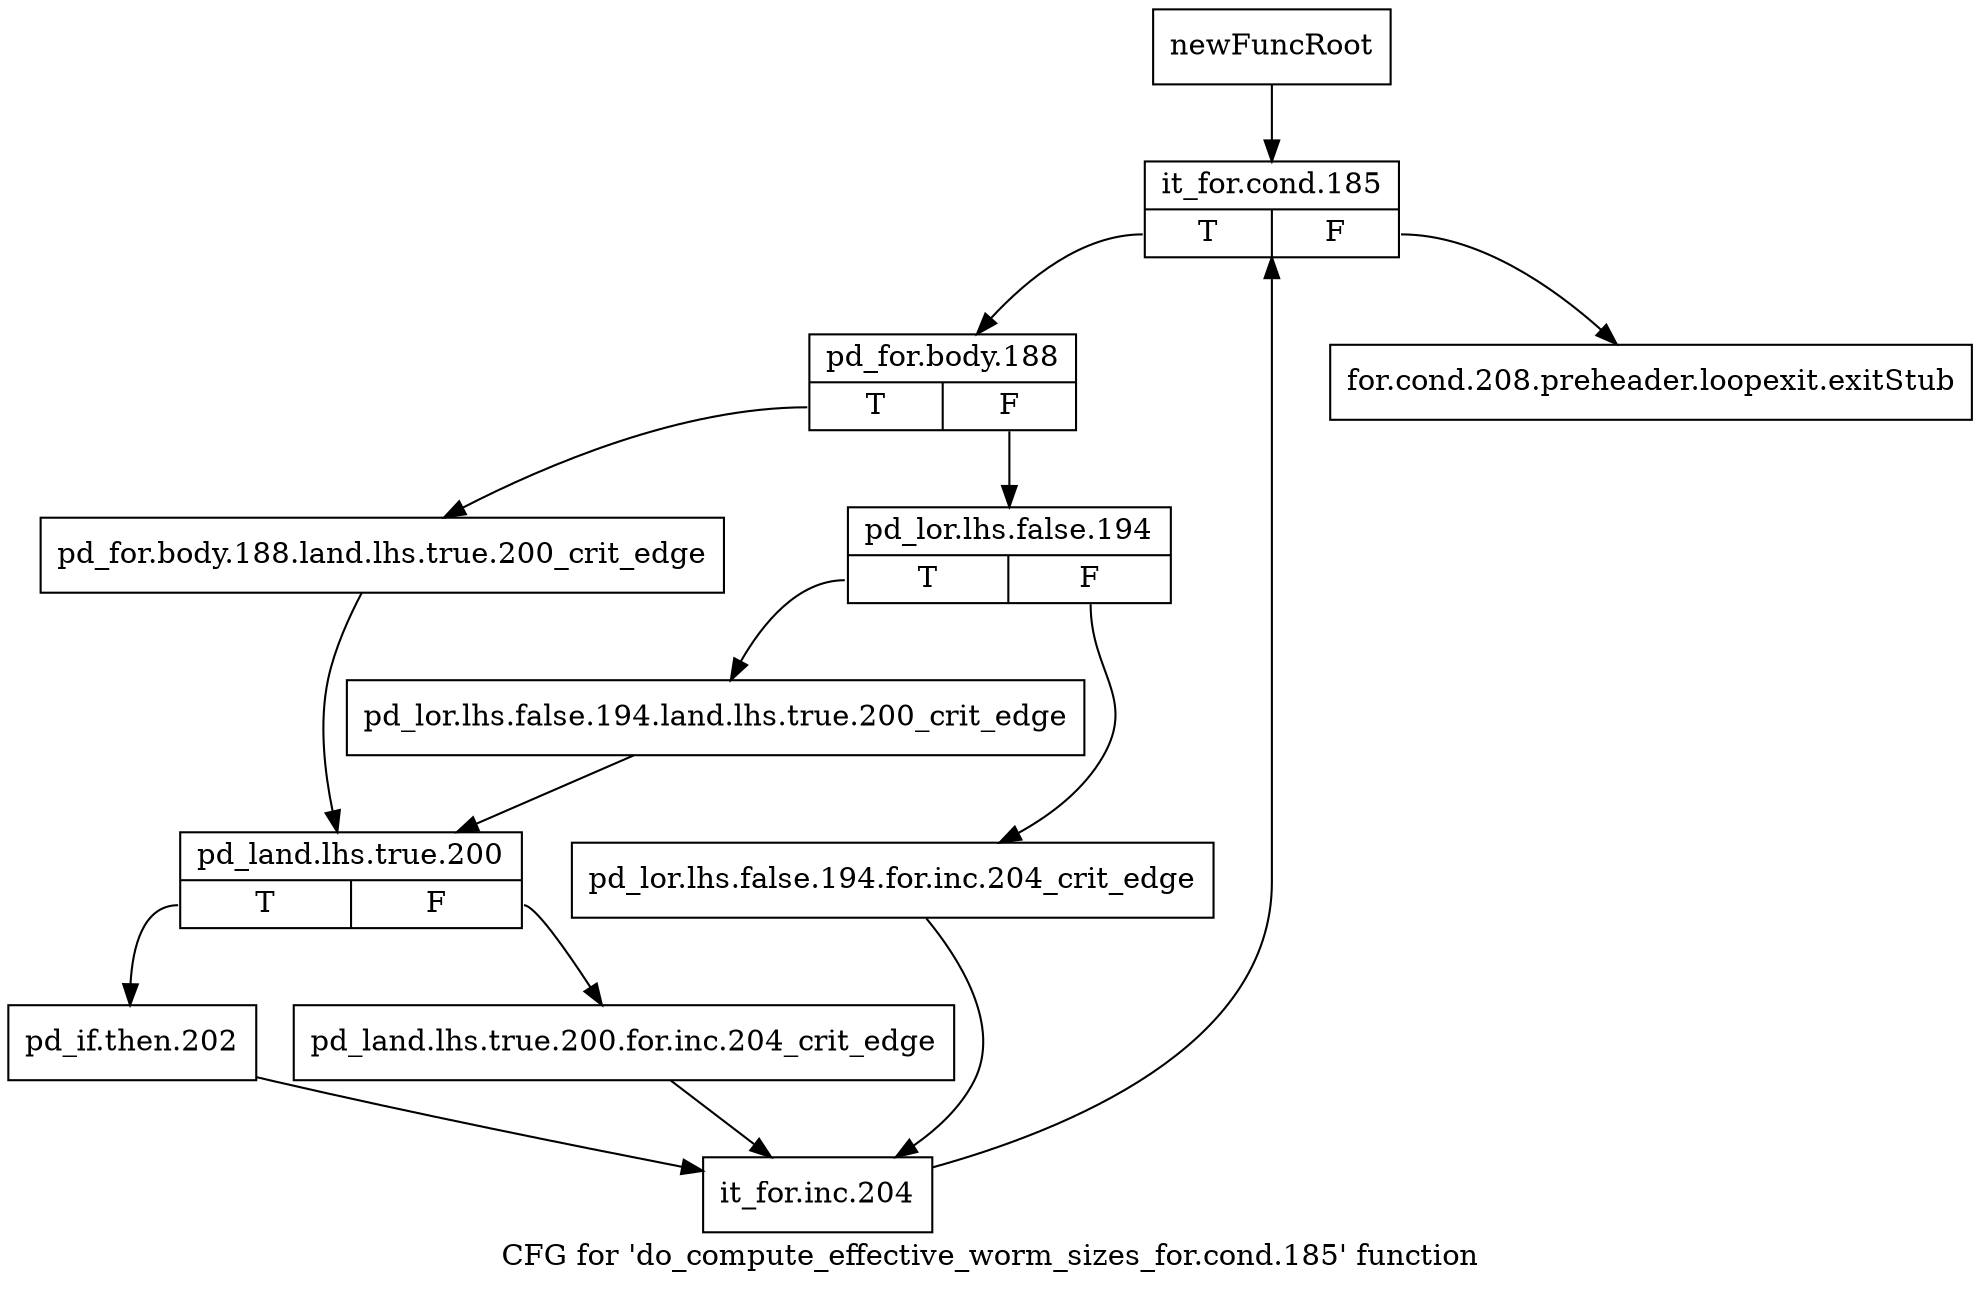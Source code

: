 digraph "CFG for 'do_compute_effective_worm_sizes_for.cond.185' function" {
	label="CFG for 'do_compute_effective_worm_sizes_for.cond.185' function";

	Node0x4704b80 [shape=record,label="{newFuncRoot}"];
	Node0x4704b80 -> Node0x4704c20;
	Node0x4704bd0 [shape=record,label="{for.cond.208.preheader.loopexit.exitStub}"];
	Node0x4704c20 [shape=record,label="{it_for.cond.185|{<s0>T|<s1>F}}"];
	Node0x4704c20:s0 -> Node0x4704c70;
	Node0x4704c20:s1 -> Node0x4704bd0;
	Node0x4704c70 [shape=record,label="{pd_for.body.188|{<s0>T|<s1>F}}"];
	Node0x4704c70:s0 -> Node0x4704db0;
	Node0x4704c70:s1 -> Node0x4704cc0;
	Node0x4704cc0 [shape=record,label="{pd_lor.lhs.false.194|{<s0>T|<s1>F}}"];
	Node0x4704cc0:s0 -> Node0x4704d60;
	Node0x4704cc0:s1 -> Node0x4704d10;
	Node0x4704d10 [shape=record,label="{pd_lor.lhs.false.194.for.inc.204_crit_edge}"];
	Node0x4704d10 -> Node0x4704ef0;
	Node0x4704d60 [shape=record,label="{pd_lor.lhs.false.194.land.lhs.true.200_crit_edge}"];
	Node0x4704d60 -> Node0x4704e00;
	Node0x4704db0 [shape=record,label="{pd_for.body.188.land.lhs.true.200_crit_edge}"];
	Node0x4704db0 -> Node0x4704e00;
	Node0x4704e00 [shape=record,label="{pd_land.lhs.true.200|{<s0>T|<s1>F}}"];
	Node0x4704e00:s0 -> Node0x4704ea0;
	Node0x4704e00:s1 -> Node0x4704e50;
	Node0x4704e50 [shape=record,label="{pd_land.lhs.true.200.for.inc.204_crit_edge}"];
	Node0x4704e50 -> Node0x4704ef0;
	Node0x4704ea0 [shape=record,label="{pd_if.then.202}"];
	Node0x4704ea0 -> Node0x4704ef0;
	Node0x4704ef0 [shape=record,label="{it_for.inc.204}"];
	Node0x4704ef0 -> Node0x4704c20;
}
